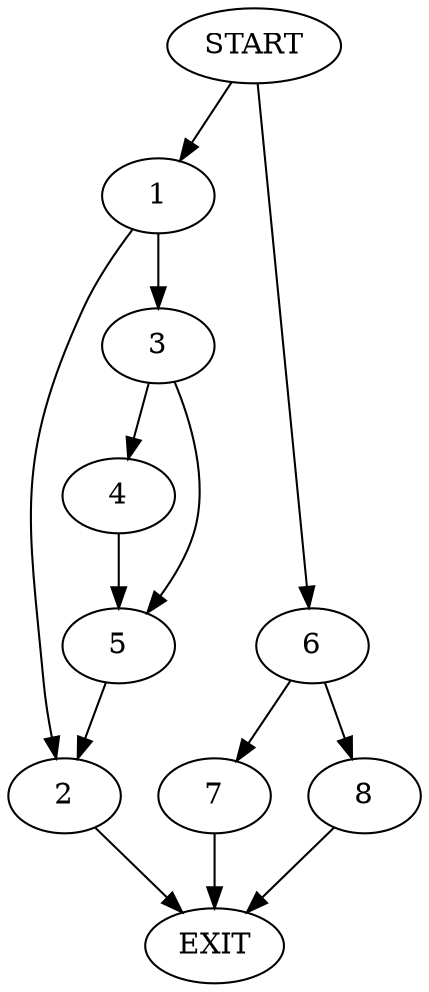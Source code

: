 digraph {
0 [label="START"]
9 [label="EXIT"]
0 -> 1
1 -> 2
1 -> 3
2 -> 9
3 -> 4
3 -> 5
4 -> 5
5 -> 2
0 -> 6
6 -> 7
6 -> 8
8 -> 9
7 -> 9
}
